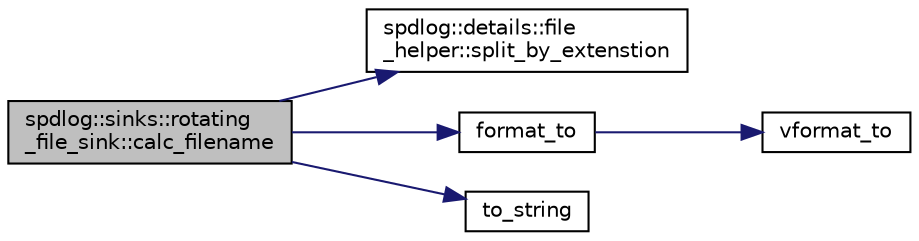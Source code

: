 digraph "spdlog::sinks::rotating_file_sink::calc_filename"
{
  edge [fontname="Helvetica",fontsize="10",labelfontname="Helvetica",labelfontsize="10"];
  node [fontname="Helvetica",fontsize="10",shape=record];
  rankdir="LR";
  Node1 [label="spdlog::sinks::rotating\l_file_sink::calc_filename",height=0.2,width=0.4,color="black", fillcolor="grey75", style="filled" fontcolor="black"];
  Node1 -> Node2 [color="midnightblue",fontsize="10",style="solid",fontname="Helvetica"];
  Node2 [label="spdlog::details::file\l_helper::split_by_extenstion",height=0.2,width=0.4,color="black", fillcolor="white", style="filled",URL="$classspdlog_1_1details_1_1file__helper.html#a3e8a67ca254a5bf7c8e2554260d90870"];
  Node1 -> Node3 [color="midnightblue",fontsize="10",style="solid",fontname="Helvetica"];
  Node3 [label="format_to",height=0.2,width=0.4,color="black", fillcolor="white", style="filled",URL="$vendor_2spdlog_2include_2spdlog_2fmt_2bundled_2_core_8h.html#abcac15fdbec6e0fe134caa0d49a40a88"];
  Node3 -> Node4 [color="midnightblue",fontsize="10",style="solid",fontname="Helvetica"];
  Node4 [label="vformat_to",height=0.2,width=0.4,color="black", fillcolor="white", style="filled",URL="$vendor_2spdlog_2include_2spdlog_2fmt_2bundled_2_core_8h.html#ae2022f6959a9a0bccb6a0770bdb76f43"];
  Node1 -> Node5 [color="midnightblue",fontsize="10",style="solid",fontname="Helvetica"];
  Node5 [label="to_string",height=0.2,width=0.4,color="black", fillcolor="white", style="filled",URL="$format_8h.html#afe05b087244838ced775fa3f28134c34"];
}
